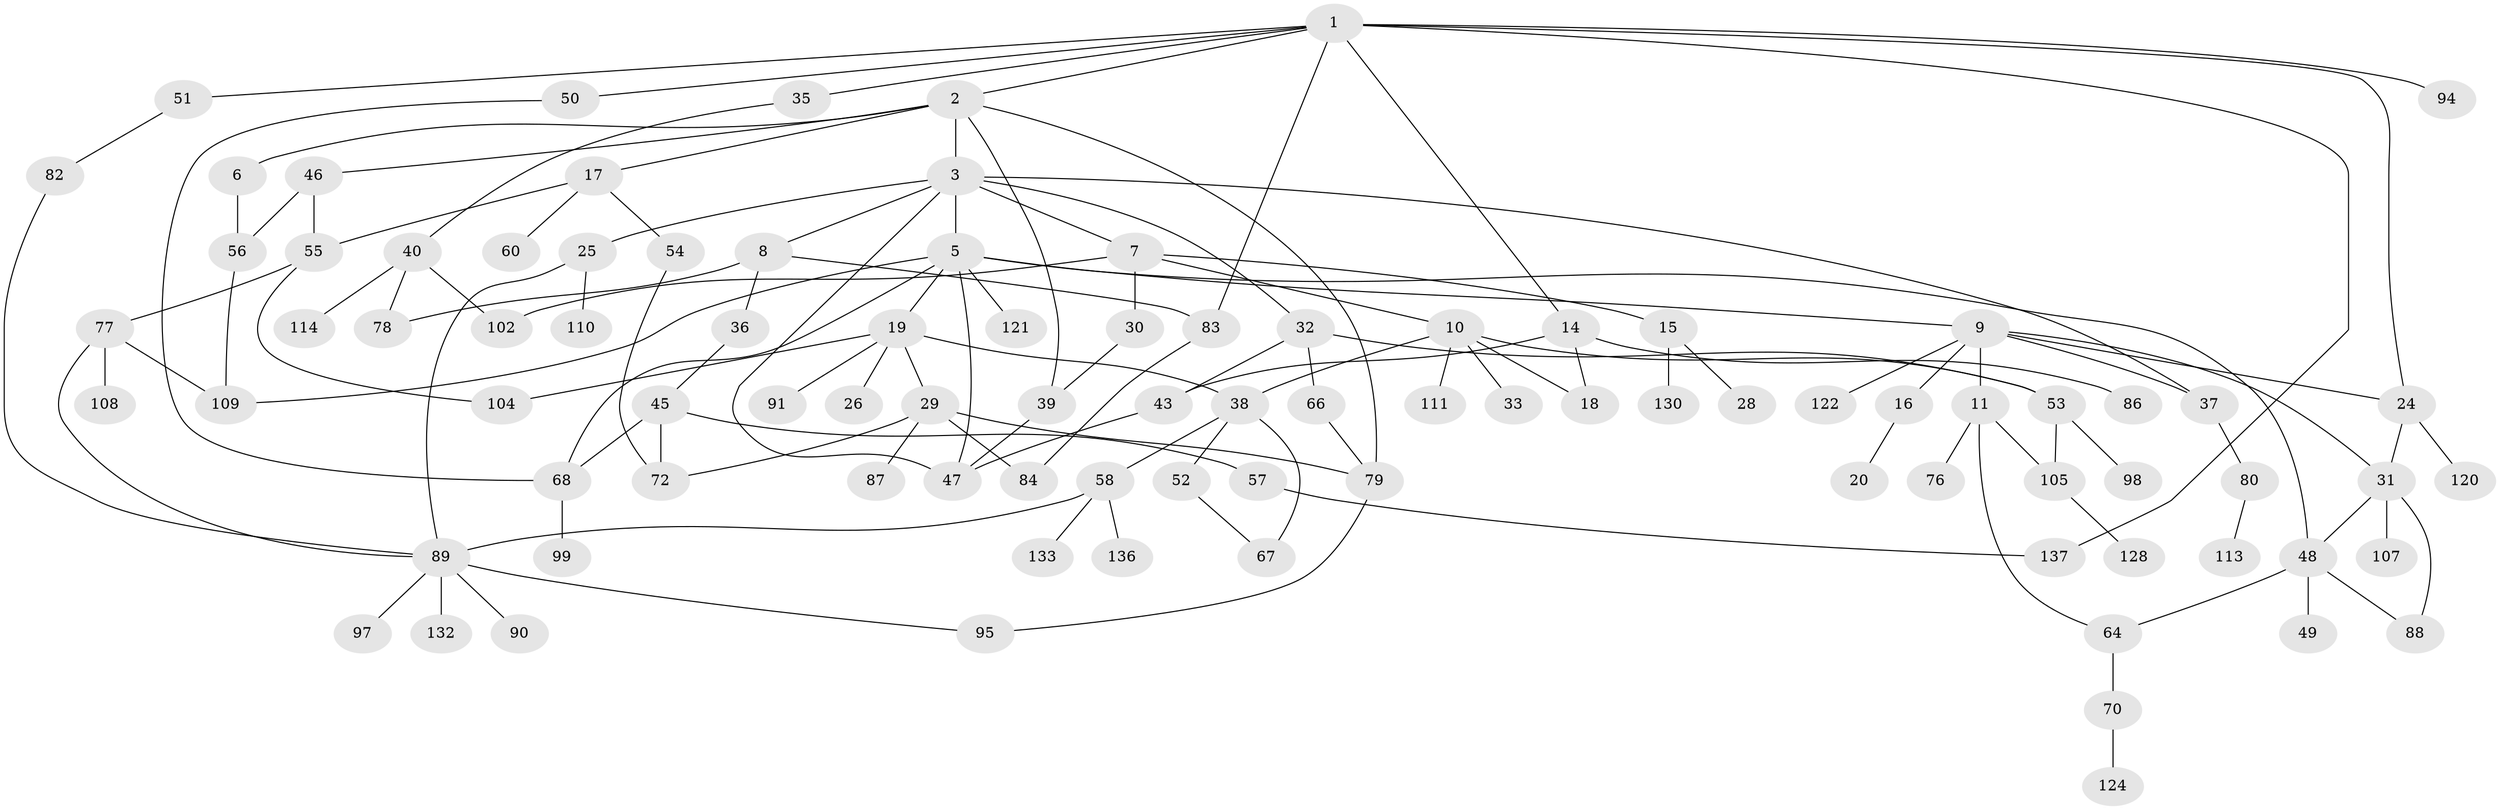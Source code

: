 // original degree distribution, {8: 0.014598540145985401, 4: 0.11678832116788321, 6: 0.014598540145985401, 7: 0.021897810218978103, 2: 0.31386861313868614, 5: 0.0364963503649635, 3: 0.20437956204379562, 1: 0.2773722627737226}
// Generated by graph-tools (version 1.1) at 2025/10/02/27/25 16:10:51]
// undirected, 93 vertices, 128 edges
graph export_dot {
graph [start="1"]
  node [color=gray90,style=filled];
  1 [super="+21"];
  2 [super="+23"];
  3 [super="+4"];
  5 [super="+69"];
  6;
  7 [super="+12"];
  8 [super="+27"];
  9;
  10 [super="+13"];
  11 [super="+93"];
  14 [super="+81"];
  15 [super="+41"];
  16 [super="+63"];
  17 [super="+22"];
  18;
  19 [super="+131"];
  20;
  24 [super="+112"];
  25 [super="+42"];
  26;
  28;
  29 [super="+62"];
  30;
  31 [super="+44"];
  32 [super="+100"];
  33 [super="+34"];
  35;
  36;
  37 [super="+117"];
  38 [super="+103"];
  39;
  40 [super="+65"];
  43;
  45;
  46;
  47 [super="+71"];
  48 [super="+61"];
  49;
  50;
  51;
  52;
  53 [super="+74"];
  54;
  55 [super="+59"];
  56 [super="+135"];
  57 [super="+73"];
  58;
  60;
  64;
  66;
  67 [super="+129"];
  68 [super="+123"];
  70 [super="+92"];
  72 [super="+75"];
  76;
  77 [super="+101"];
  78 [super="+115"];
  79 [super="+85"];
  80;
  82;
  83 [super="+134"];
  84 [super="+96"];
  86;
  87 [super="+118"];
  88 [super="+106"];
  89 [super="+116"];
  90;
  91;
  94 [super="+119"];
  95;
  97;
  98;
  99;
  102;
  104;
  105 [super="+127"];
  107;
  108;
  109 [super="+125"];
  110 [super="+126"];
  111;
  113;
  114;
  120;
  121;
  122;
  124;
  128;
  130;
  132;
  133;
  136;
  137;
  1 -- 2;
  1 -- 14;
  1 -- 35;
  1 -- 50;
  1 -- 51;
  1 -- 83;
  1 -- 24;
  1 -- 137;
  1 -- 94;
  2 -- 3;
  2 -- 6;
  2 -- 17;
  2 -- 39;
  2 -- 46;
  2 -- 79;
  3 -- 25;
  3 -- 37;
  3 -- 32;
  3 -- 5;
  3 -- 7;
  3 -- 8;
  3 -- 47;
  5 -- 9;
  5 -- 19;
  5 -- 48;
  5 -- 68;
  5 -- 47;
  5 -- 121;
  5 -- 109;
  6 -- 56;
  7 -- 10;
  7 -- 15;
  7 -- 30;
  7 -- 102;
  8 -- 36;
  8 -- 78;
  8 -- 83;
  9 -- 11;
  9 -- 16;
  9 -- 24;
  9 -- 31;
  9 -- 122;
  9 -- 37;
  10 -- 33;
  10 -- 38;
  10 -- 111;
  10 -- 53;
  10 -- 18;
  11 -- 76;
  11 -- 105;
  11 -- 64;
  14 -- 18;
  14 -- 86;
  14 -- 43;
  15 -- 28;
  15 -- 130;
  16 -- 20;
  17 -- 54;
  17 -- 55;
  17 -- 60;
  19 -- 26;
  19 -- 29;
  19 -- 91;
  19 -- 104;
  19 -- 38;
  24 -- 120;
  24 -- 31 [weight=2];
  25 -- 89;
  25 -- 110;
  29 -- 84;
  29 -- 72;
  29 -- 87;
  29 -- 79;
  30 -- 39;
  31 -- 107;
  31 -- 88;
  31 -- 48;
  32 -- 43;
  32 -- 53;
  32 -- 66;
  35 -- 40;
  36 -- 45;
  37 -- 80;
  38 -- 52;
  38 -- 58;
  38 -- 67;
  39 -- 47;
  40 -- 102;
  40 -- 114;
  40 -- 78;
  43 -- 47;
  45 -- 57;
  45 -- 72;
  45 -- 68;
  46 -- 56;
  46 -- 55;
  48 -- 49;
  48 -- 88;
  48 -- 64;
  50 -- 68;
  51 -- 82;
  52 -- 67;
  53 -- 98;
  53 -- 105;
  54 -- 72;
  55 -- 104;
  55 -- 77;
  56 -- 109;
  57 -- 137;
  58 -- 133;
  58 -- 136;
  58 -- 89;
  64 -- 70;
  66 -- 79;
  68 -- 99;
  70 -- 124;
  77 -- 109;
  77 -- 89;
  77 -- 108;
  79 -- 95;
  80 -- 113;
  82 -- 89;
  83 -- 84;
  89 -- 90;
  89 -- 97;
  89 -- 132;
  89 -- 95;
  105 -- 128;
}
